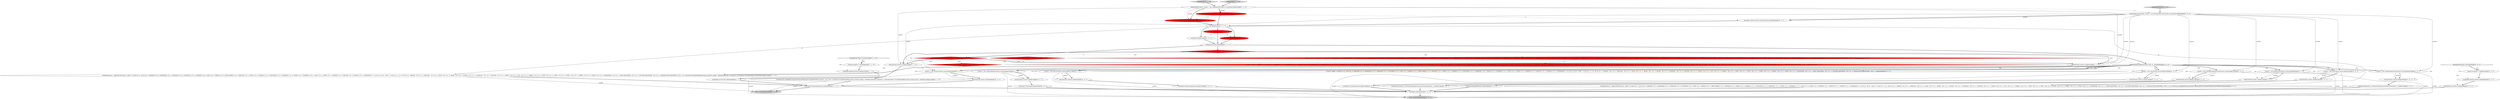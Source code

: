 digraph {
45 [style = filled, label = "setState(591)@@@7@@@['0', '0', '1']", fillcolor = white, shape = ellipse image = "AAA0AAABBB3BBB"];
10 [style = filled, label = "enterRule(_localctx,94,RULE_tableIdentifier)@@@4@@@['1', '0', '0']", fillcolor = red, shape = ellipse image = "AAA1AAABBB1BBB"];
20 [style = filled, label = "getInterpreter().adaptivePredict(_input,97,_ctx)@@@30@@@['0', '1', '0']", fillcolor = red, shape = diamond image = "AAA1AAABBB2BBB"];
14 [style = filled, label = "setState(737)@@@7@@@['1', '0', '0']", fillcolor = red, shape = ellipse image = "AAA1AAABBB1BBB"];
26 [style = filled, label = "_localctx.exception = re@@@87@@@['0', '0', '1']", fillcolor = white, shape = ellipse image = "AAA0AAABBB3BBB"];
9 [style = filled, label = "_errHandler.recover(this,re)@@@48@@@['1', '1', '0']", fillcolor = white, shape = ellipse image = "AAA0AAABBB1BBB"];
12 [style = filled, label = "getInterpreter().adaptivePredict(_input,96,_ctx)@@@9@@@['1', '0', '0']", fillcolor = red, shape = diamond image = "AAA1AAABBB1BBB"];
34 [style = filled, label = "{setState(586)qualifiedName()}@@@68@@@['0', '0', '1']", fillcolor = white, shape = ellipse image = "AAA0AAABBB3BBB"];
32 [style = filled, label = "enterOuterAlt(_localctx,1)@@@11@@@['0', '0', '1']", fillcolor = white, shape = ellipse image = "AAA0AAABBB3BBB"];
25 [style = filled, label = "primaryExpression['0', '0', '1']", fillcolor = lightgray, shape = diamond image = "AAA0AAABBB3BBB"];
40 [style = filled, label = "_localctx = new ConstantDefaultContext(_localctx)@@@24@@@['0', '0', '1']", fillcolor = white, shape = ellipse image = "AAA0AAABBB3BBB"];
21 [style = filled, label = "(((_la) & ~0x3f) == 0 && ((1L << _la) & ((1L << ANALYZE) | (1L << ANALYZED) | (1L << CATALOGS) | (1L << COLUMNS) | (1L << CURRENT) | (1L << DAY) | (1L << DEBUG) | (1L << EXECUTABLE) | (1L << EXPLAIN) | (1L << FIRST) | (1L << FORMAT) | (1L << FUNCTIONS) | (1L << GRAPHVIZ) | (1L << HOUR) | (1L << INTERVAL) | (1L << LAST) | (1L << LIMIT) | (1L << MAPPED) | (1L << MINUTE) | (1L << MONTH) | (1L << OPTIMIZED))) != 0) || ((((_la - 67)) & ~0x3f) == 0 && ((1L << (_la - 67)) & ((1L << (PARSED - 67)) | (1L << (PHYSICAL - 67)) | (1L << (PLAN - 67)) | (1L << (RLIKE - 67)) | (1L << (QUERY - 67)) | (1L << (SCHEMAS - 67)) | (1L << (SECOND - 67)) | (1L << (SHOW - 67)) | (1L << (SYS - 67)) | (1L << (TABLES - 67)) | (1L << (TEXT - 67)) | (1L << (TYPE - 67)) | (1L << (TYPES - 67)) | (1L << (VERIFY - 67)) | (1L << (YEAR - 67)) | (1L << (IDENTIFIER - 67)) | (1L << (DIGIT_IDENTIFIER - 67)) | (1L << (QUOTED_IDENTIFIER - 67)) | (1L << (BACKQUOTED_IDENTIFIER - 67)))) != 0)@@@14@@@['0', '1', '0']", fillcolor = red, shape = diamond image = "AAA1AAABBB2BBB"];
39 [style = filled, label = "_localctx = new StarContext(_localctx)@@@31@@@['0', '0', '1']", fillcolor = white, shape = ellipse image = "AAA0AAABBB3BBB"];
50 [style = filled, label = "_localctx = new FunctionContext(_localctx)@@@48@@@['0', '0', '1']", fillcolor = white, shape = ellipse image = "AAA0AAABBB3BBB"];
41 [style = filled, label = "_localctx = new ParenthesizedExpressionContext(_localctx)@@@73@@@['0', '0', '1']", fillcolor = white, shape = ellipse image = "AAA0AAABBB3BBB"];
16 [style = filled, label = "TableIdentifierContext _localctx = new TableIdentifierContext(_ctx,getState())@@@3@@@['1', '1', '0']", fillcolor = white, shape = ellipse image = "AAA0AAABBB1BBB"];
44 [style = filled, label = "{setState(573)extractExpression()}@@@19@@@['0', '0', '1']", fillcolor = white, shape = ellipse image = "AAA0AAABBB3BBB"];
51 [style = filled, label = "{setState(587)match(T__0)setState(588)expression()setState(589)match(T__1)}@@@75@@@['0', '0', '1']", fillcolor = white, shape = ellipse image = "AAA0AAABBB3BBB"];
36 [style = filled, label = "{exitRule()}@@@91@@@['0', '0', '1']", fillcolor = white, shape = ellipse image = "AAA0AAABBB3BBB"];
59 [style = filled, label = "{setState(572)castExpression()}@@@12@@@['0', '0', '1']", fillcolor = white, shape = ellipse image = "AAA0AAABBB3BBB"];
56 [style = filled, label = "enterOuterAlt(_localctx,5)@@@49@@@['0', '0', '1']", fillcolor = white, shape = ellipse image = "AAA0AAABBB3BBB"];
43 [style = filled, label = "enterRule(_localctx,60,RULE_primaryExpression)@@@4@@@['0', '0', '1']", fillcolor = white, shape = ellipse image = "AAA0AAABBB3BBB"];
2 [style = filled, label = "enterOuterAlt(_localctx,1)@@@10@@@['1', '1', '0']", fillcolor = white, shape = ellipse image = "AAA0AAABBB1BBB"];
35 [style = filled, label = "{setState(578)_la = _input.LA(1)if ((((_la) & ~0x3f) == 0 && ((1L << _la) & ((1L << ANALYZE) | (1L << ANALYZED) | (1L << CATALOGS) | (1L << COLUMNS) | (1L << DAY) | (1L << DEBUG) | (1L << EXECUTABLE) | (1L << EXPLAIN) | (1L << FIRST) | (1L << FORMAT) | (1L << FUNCTIONS) | (1L << GRAPHVIZ) | (1L << HOUR) | (1L << INTERVAL) | (1L << LAST) | (1L << LIMIT) | (1L << MAPPED) | (1L << MINUTE) | (1L << MONTH) | (1L << OPTIMIZED))) != 0) || ((((_la - 65)) & ~0x3f) == 0 && ((1L << (_la - 65)) & ((1L << (PARSED - 65)) | (1L << (PHYSICAL - 65)) | (1L << (PLAN - 65)) | (1L << (RLIKE - 65)) | (1L << (QUERY - 65)) | (1L << (SCHEMAS - 65)) | (1L << (SECOND - 65)) | (1L << (SHOW - 65)) | (1L << (SYS - 65)) | (1L << (TABLES - 65)) | (1L << (TEXT - 65)) | (1L << (TYPE - 65)) | (1L << (TYPES - 65)) | (1L << (VERIFY - 65)) | (1L << (YEAR - 65)) | (1L << (IDENTIFIER - 65)) | (1L << (DIGIT_IDENTIFIER - 65)) | (1L << (QUOTED_IDENTIFIER - 65)) | (1L << (BACKQUOTED_IDENTIFIER - 65)))) != 0)) {{setState(575)qualifiedName()setState(576)match(DOT)}}setState(580)match(ASTERISK)}@@@33@@@['0', '0', '1']", fillcolor = white, shape = ellipse image = "AAA0AAABBB3BBB"];
1 [style = filled, label = "_errHandler.sync(this)@@@8@@@['1', '1', '1']", fillcolor = white, shape = ellipse image = "AAA0AAABBB1BBB"];
42 [style = filled, label = "enterOuterAlt(_localctx,6)@@@56@@@['0', '0', '1']", fillcolor = white, shape = ellipse image = "AAA0AAABBB3BBB"];
22 [style = filled, label = "tableIdentifier['0', '1', '0']", fillcolor = lightgray, shape = diamond image = "AAA0AAABBB2BBB"];
49 [style = filled, label = "_errHandler.recover(this,re)@@@89@@@['0', '0', '1']", fillcolor = white, shape = ellipse image = "AAA0AAABBB3BBB"];
54 [style = filled, label = "enterOuterAlt(_localctx,3)@@@25@@@['0', '0', '1']", fillcolor = white, shape = ellipse image = "AAA0AAABBB3BBB"];
13 [style = filled, label = "{setState(581)functionExpression()}@@@50@@@['1', '1', '1']", fillcolor = white, shape = ellipse image = "AAA0AAABBB1BBB"];
37 [style = filled, label = "RecognitionException re@@@86@@@['0', '0', '1']", fillcolor = white, shape = diamond image = "AAA0AAABBB3BBB"];
4 [style = filled, label = "{setState(739)_la = _input.LA(1)if ((((_la) & ~0x3f) == 0 && ((1L << _la) & ((1L << ANALYZE) | (1L << ANALYZED) | (1L << CATALOGS) | (1L << COLUMNS) | (1L << CURRENT) | (1L << DAY) | (1L << DEBUG) | (1L << EXECUTABLE) | (1L << EXPLAIN) | (1L << FIRST) | (1L << FORMAT) | (1L << FUNCTIONS) | (1L << GRAPHVIZ) | (1L << HOUR) | (1L << INTERVAL) | (1L << LAST) | (1L << LIMIT) | (1L << MAPPED) | (1L << MINUTE) | (1L << MONTH) | (1L << OPTIMIZED))) != 0) || ((((_la - 67)) & ~0x3f) == 0 && ((1L << (_la - 67)) & ((1L << (PARSED - 67)) | (1L << (PHYSICAL - 67)) | (1L << (PLAN - 67)) | (1L << (RLIKE - 67)) | (1L << (QUERY - 67)) | (1L << (SCHEMAS - 67)) | (1L << (SECOND - 67)) | (1L << (SHOW - 67)) | (1L << (SYS - 67)) | (1L << (TABLES - 67)) | (1L << (TEXT - 67)) | (1L << (TYPE - 67)) | (1L << (TYPES - 67)) | (1L << (VERIFY - 67)) | (1L << (YEAR - 67)) | (1L << (IDENTIFIER - 67)) | (1L << (DIGIT_IDENTIFIER - 67)) | (1L << (QUOTED_IDENTIFIER - 67)) | (1L << (BACKQUOTED_IDENTIFIER - 67)))) != 0)) {{setState(736)((TableIdentifierContext)_localctx).catalog = identifier()setState(737)match(T__3)}}setState(741)match(TABLE_IDENTIFIER)}@@@11@@@['1', '1', '0']", fillcolor = white, shape = ellipse image = "AAA0AAABBB1BBB"];
23 [style = filled, label = "setState(748)@@@7@@@['0', '1', '0']", fillcolor = red, shape = ellipse image = "AAA1AAABBB2BBB"];
29 [style = filled, label = "_localctx = new ExtractContext(_localctx)@@@17@@@['0', '0', '1']", fillcolor = white, shape = ellipse image = "AAA0AAABBB3BBB"];
24 [style = filled, label = "enterRule(_localctx,96,RULE_tableIdentifier)@@@4@@@['0', '1', '0']", fillcolor = red, shape = ellipse image = "AAA1AAABBB2BBB"];
3 [style = filled, label = "_localctx.exception = re@@@46@@@['1', '1', '0']", fillcolor = white, shape = ellipse image = "AAA0AAABBB1BBB"];
33 [style = filled, label = "enterOuterAlt(_localctx,4)@@@32@@@['0', '0', '1']", fillcolor = white, shape = ellipse image = "AAA0AAABBB3BBB"];
47 [style = filled, label = "_localctx = new CastContext(_localctx)@@@10@@@['0', '0', '1']", fillcolor = white, shape = ellipse image = "AAA0AAABBB3BBB"];
6 [style = filled, label = "return _localctx@@@53@@@['1', '1', '0']", fillcolor = lightgray, shape = ellipse image = "AAA0AAABBB1BBB"];
58 [style = filled, label = "enterOuterAlt(_localctx,7)@@@67@@@['0', '0', '1']", fillcolor = white, shape = ellipse image = "AAA0AAABBB3BBB"];
53 [style = filled, label = "{setState(582)match(T__0)setState(583)query()setState(584)match(T__1)}@@@57@@@['0', '0', '1']", fillcolor = white, shape = ellipse image = "AAA0AAABBB3BBB"];
55 [style = filled, label = "(((_la) & ~0x3f) == 0 && ((1L << _la) & ((1L << ANALYZE) | (1L << ANALYZED) | (1L << CATALOGS) | (1L << COLUMNS) | (1L << DAY) | (1L << DEBUG) | (1L << EXECUTABLE) | (1L << EXPLAIN) | (1L << FIRST) | (1L << FORMAT) | (1L << FUNCTIONS) | (1L << GRAPHVIZ) | (1L << HOUR) | (1L << INTERVAL) | (1L << LAST) | (1L << LIMIT) | (1L << MAPPED) | (1L << MINUTE) | (1L << MONTH) | (1L << OPTIMIZED))) != 0) || ((((_la - 65)) & ~0x3f) == 0 && ((1L << (_la - 65)) & ((1L << (PARSED - 65)) | (1L << (PHYSICAL - 65)) | (1L << (PLAN - 65)) | (1L << (RLIKE - 65)) | (1L << (QUERY - 65)) | (1L << (SCHEMAS - 65)) | (1L << (SECOND - 65)) | (1L << (SHOW - 65)) | (1L << (SYS - 65)) | (1L << (TABLES - 65)) | (1L << (TEXT - 65)) | (1L << (TYPE - 65)) | (1L << (TYPES - 65)) | (1L << (VERIFY - 65)) | (1L << (YEAR - 65)) | (1L << (IDENTIFIER - 65)) | (1L << (DIGIT_IDENTIFIER - 65)) | (1L << (QUOTED_IDENTIFIER - 65)) | (1L << (BACKQUOTED_IDENTIFIER - 65)))) != 0)@@@36@@@['0', '0', '1']", fillcolor = white, shape = diamond image = "AAA0AAABBB3BBB"];
19 [style = filled, label = "getInterpreter().adaptivePredict(_input,98,_ctx)@@@9@@@['0', '1', '0']", fillcolor = red, shape = diamond image = "AAA1AAABBB2BBB"];
18 [style = filled, label = "(((_la) & ~0x3f) == 0 && ((1L << _la) & ((1L << ANALYZE) | (1L << ANALYZED) | (1L << CATALOGS) | (1L << COLUMNS) | (1L << DAY) | (1L << DEBUG) | (1L << EXECUTABLE) | (1L << EXPLAIN) | (1L << FIRST) | (1L << FORMAT) | (1L << FUNCTIONS) | (1L << GRAPHVIZ) | (1L << HOUR) | (1L << INTERVAL) | (1L << LAST) | (1L << LIMIT) | (1L << MAPPED) | (1L << MINUTE) | (1L << MONTH) | (1L << OPTIMIZED))) != 0) || ((((_la - 65)) & ~0x3f) == 0 && ((1L << (_la - 65)) & ((1L << (PARSED - 65)) | (1L << (PHYSICAL - 65)) | (1L << (PLAN - 65)) | (1L << (RLIKE - 65)) | (1L << (QUERY - 65)) | (1L << (SCHEMAS - 65)) | (1L << (SECOND - 65)) | (1L << (SHOW - 65)) | (1L << (SYS - 65)) | (1L << (TABLES - 65)) | (1L << (TEXT - 65)) | (1L << (TYPE - 65)) | (1L << (TYPES - 65)) | (1L << (VERIFY - 65)) | (1L << (YEAR - 65)) | (1L << (IDENTIFIER - 65)) | (1L << (DIGIT_IDENTIFIER - 65)) | (1L << (QUOTED_IDENTIFIER - 65)) | (1L << (BACKQUOTED_IDENTIFIER - 65)))) != 0)@@@14@@@['1', '0', '0']", fillcolor = red, shape = diamond image = "AAA1AAABBB1BBB"];
30 [style = filled, label = "return _localctx@@@94@@@['0', '0', '1']", fillcolor = lightgray, shape = ellipse image = "AAA0AAABBB3BBB"];
46 [style = filled, label = "getInterpreter().adaptivePredict(_input,79,_ctx)@@@9@@@['0', '0', '1']", fillcolor = white, shape = diamond image = "AAA0AAABBB3BBB"];
31 [style = filled, label = "{setState(574)constant()}@@@26@@@['0', '0', '1']", fillcolor = white, shape = ellipse image = "AAA0AAABBB3BBB"];
27 [style = filled, label = "_errHandler.reportError(this,re)@@@88@@@['0', '0', '1']", fillcolor = white, shape = ellipse image = "AAA0AAABBB3BBB"];
5 [style = filled, label = "{setState(745)_errHandler.sync(this)switch (getInterpreter().adaptivePredict(_input,97,_ctx)) {case 1:{setState(742)((TableIdentifierContext)_localctx).catalog = identifier()setState(743)match(T__3)}breaksetState(747)((TableIdentifierContext)_localctx).name = identifier()}@@@27@@@['1', '1', '0']", fillcolor = white, shape = ellipse image = "AAA0AAABBB1BBB"];
7 [style = filled, label = "tableIdentifier['1', '0', '0']", fillcolor = lightgray, shape = diamond image = "AAA0AAABBB1BBB"];
17 [style = filled, label = "int _la@@@5@@@['1', '1', '1']", fillcolor = white, shape = ellipse image = "AAA0AAABBB1BBB"];
28 [style = filled, label = "_localctx = new DereferenceContext(_localctx)@@@66@@@['0', '0', '1']", fillcolor = white, shape = ellipse image = "AAA0AAABBB3BBB"];
15 [style = filled, label = "enterOuterAlt(_localctx,2)@@@26@@@['1', '1', '0']", fillcolor = white, shape = ellipse image = "AAA0AAABBB1BBB"];
8 [style = filled, label = "_errHandler.reportError(this,re)@@@47@@@['1', '1', '0']", fillcolor = white, shape = ellipse image = "AAA0AAABBB1BBB"];
57 [style = filled, label = "enterOuterAlt(_localctx,8)@@@74@@@['0', '0', '1']", fillcolor = white, shape = ellipse image = "AAA0AAABBB3BBB"];
11 [style = filled, label = "RecognitionException re@@@45@@@['1', '1', '0']", fillcolor = white, shape = diamond image = "AAA0AAABBB1BBB"];
52 [style = filled, label = "enterOuterAlt(_localctx,2)@@@18@@@['0', '0', '1']", fillcolor = white, shape = ellipse image = "AAA0AAABBB3BBB"];
48 [style = filled, label = "PrimaryExpressionContext _localctx = new PrimaryExpressionContext(_ctx,getState())@@@3@@@['0', '0', '1']", fillcolor = white, shape = ellipse image = "AAA0AAABBB3BBB"];
38 [style = filled, label = "_localctx = new SubqueryExpressionContext(_localctx)@@@55@@@['0', '0', '1']", fillcolor = white, shape = ellipse image = "AAA0AAABBB3BBB"];
0 [style = filled, label = "getInterpreter().adaptivePredict(_input,95,_ctx)@@@30@@@['1', '0', '0']", fillcolor = red, shape = diamond image = "AAA1AAABBB1BBB"];
52->44 [style = bold, label=""];
46->55 [style = dotted, label="true"];
50->30 [style = solid, label="_localctx"];
46->28 [style = dotted, label="true"];
28->30 [style = solid, label="_localctx"];
41->57 [style = solid, label="_localctx"];
12->15 [style = dotted, label="true"];
17->35 [style = solid, label="_la"];
17->45 [style = bold, label=""];
50->56 [style = bold, label=""];
10->17 [style = bold, label=""];
38->30 [style = solid, label="_localctx"];
2->47 [style = dashed, label="0"];
25->48 [style = bold, label=""];
38->42 [style = bold, label=""];
27->49 [style = bold, label=""];
1->46 [style = bold, label=""];
17->4 [style = solid, label="_la"];
53->36 [style = bold, label=""];
12->2 [style = bold, label=""];
17->14 [style = bold, label=""];
48->43 [style = bold, label=""];
48->29 [style = solid, label="_localctx"];
18->21 [style = dashed, label="0"];
47->32 [style = solid, label="_localctx"];
13->36 [style = bold, label=""];
7->16 [style = bold, label=""];
24->17 [style = bold, label=""];
48->47 [style = solid, label="_localctx"];
1->12 [style = bold, label=""];
39->30 [style = solid, label="_localctx"];
11->8 [style = dotted, label="true"];
12->46 [style = dashed, label="0"];
46->50 [style = bold, label=""];
19->15 [style = bold, label=""];
10->24 [style = dashed, label="0"];
46->58 [style = dotted, label="true"];
49->36 [style = bold, label=""];
5->6 [style = solid, label="_localctx"];
46->38 [style = bold, label=""];
46->40 [style = dotted, label="true"];
48->39 [style = solid, label="_localctx"];
46->29 [style = dotted, label="true"];
37->26 [style = bold, label=""];
57->51 [style = bold, label=""];
12->2 [style = dotted, label="true"];
12->18 [style = dotted, label="true"];
19->21 [style = dotted, label="true"];
19->2 [style = bold, label=""];
37->49 [style = dotted, label="true"];
46->39 [style = bold, label=""];
46->33 [style = dotted, label="true"];
2->4 [style = bold, label=""];
32->59 [style = bold, label=""];
46->41 [style = bold, label=""];
29->52 [style = bold, label=""];
15->50 [style = dashed, label="0"];
45->1 [style = bold, label=""];
46->32 [style = dotted, label="true"];
26->27 [style = bold, label=""];
36->30 [style = bold, label=""];
16->48 [style = dashed, label="0"];
12->19 [style = dashed, label="0"];
28->58 [style = solid, label="_localctx"];
46->54 [style = dotted, label="true"];
56->13 [style = bold, label=""];
34->36 [style = bold, label=""];
48->40 [style = solid, label="_localctx"];
12->0 [style = dotted, label="true"];
58->34 [style = bold, label=""];
10->43 [style = dashed, label="0"];
48->38 [style = solid, label="_localctx"];
46->40 [style = bold, label=""];
1->19 [style = bold, label=""];
40->54 [style = solid, label="_localctx"];
29->30 [style = solid, label="_localctx"];
46->28 [style = bold, label=""];
22->16 [style = bold, label=""];
16->24 [style = bold, label=""];
16->2 [style = solid, label="_localctx"];
4->13 [style = bold, label=""];
46->47 [style = dotted, label="true"];
31->36 [style = bold, label=""];
11->9 [style = dotted, label="true"];
16->10 [style = solid, label="_localctx"];
19->15 [style = dotted, label="true"];
17->23 [style = bold, label=""];
46->29 [style = bold, label=""];
39->33 [style = bold, label=""];
43->17 [style = bold, label=""];
14->23 [style = dashed, label="0"];
47->32 [style = bold, label=""];
29->52 [style = solid, label="_localctx"];
51->36 [style = bold, label=""];
11->3 [style = bold, label=""];
37->26 [style = dotted, label="true"];
3->8 [style = bold, label=""];
5->13 [style = bold, label=""];
46->50 [style = dotted, label="true"];
14->45 [style = dashed, label="0"];
46->56 [style = dotted, label="true"];
13->6 [style = bold, label=""];
46->38 [style = dotted, label="true"];
46->57 [style = dotted, label="true"];
37->27 [style = dotted, label="true"];
11->3 [style = dotted, label="true"];
50->56 [style = solid, label="_localctx"];
28->58 [style = bold, label=""];
46->52 [style = dotted, label="true"];
33->35 [style = bold, label=""];
40->54 [style = bold, label=""];
44->36 [style = bold, label=""];
16->10 [style = bold, label=""];
19->2 [style = dotted, label="true"];
38->42 [style = solid, label="_localctx"];
19->20 [style = dotted, label="true"];
12->15 [style = bold, label=""];
48->28 [style = solid, label="_localctx"];
46->41 [style = dotted, label="true"];
46->47 [style = bold, label=""];
0->20 [style = dashed, label="0"];
41->30 [style = solid, label="_localctx"];
41->57 [style = bold, label=""];
14->1 [style = bold, label=""];
15->5 [style = bold, label=""];
48->41 [style = solid, label="_localctx"];
48->50 [style = solid, label="_localctx"];
47->30 [style = solid, label="_localctx"];
39->33 [style = solid, label="_localctx"];
54->31 [style = bold, label=""];
8->9 [style = bold, label=""];
23->1 [style = bold, label=""];
59->36 [style = bold, label=""];
46->39 [style = dotted, label="true"];
46->42 [style = dotted, label="true"];
16->15 [style = solid, label="_localctx"];
4->6 [style = solid, label="_localctx"];
35->36 [style = bold, label=""];
40->30 [style = solid, label="_localctx"];
42->53 [style = bold, label=""];
16->24 [style = solid, label="_localctx"];
9->13 [style = bold, label=""];
48->43 [style = solid, label="_localctx"];
}
